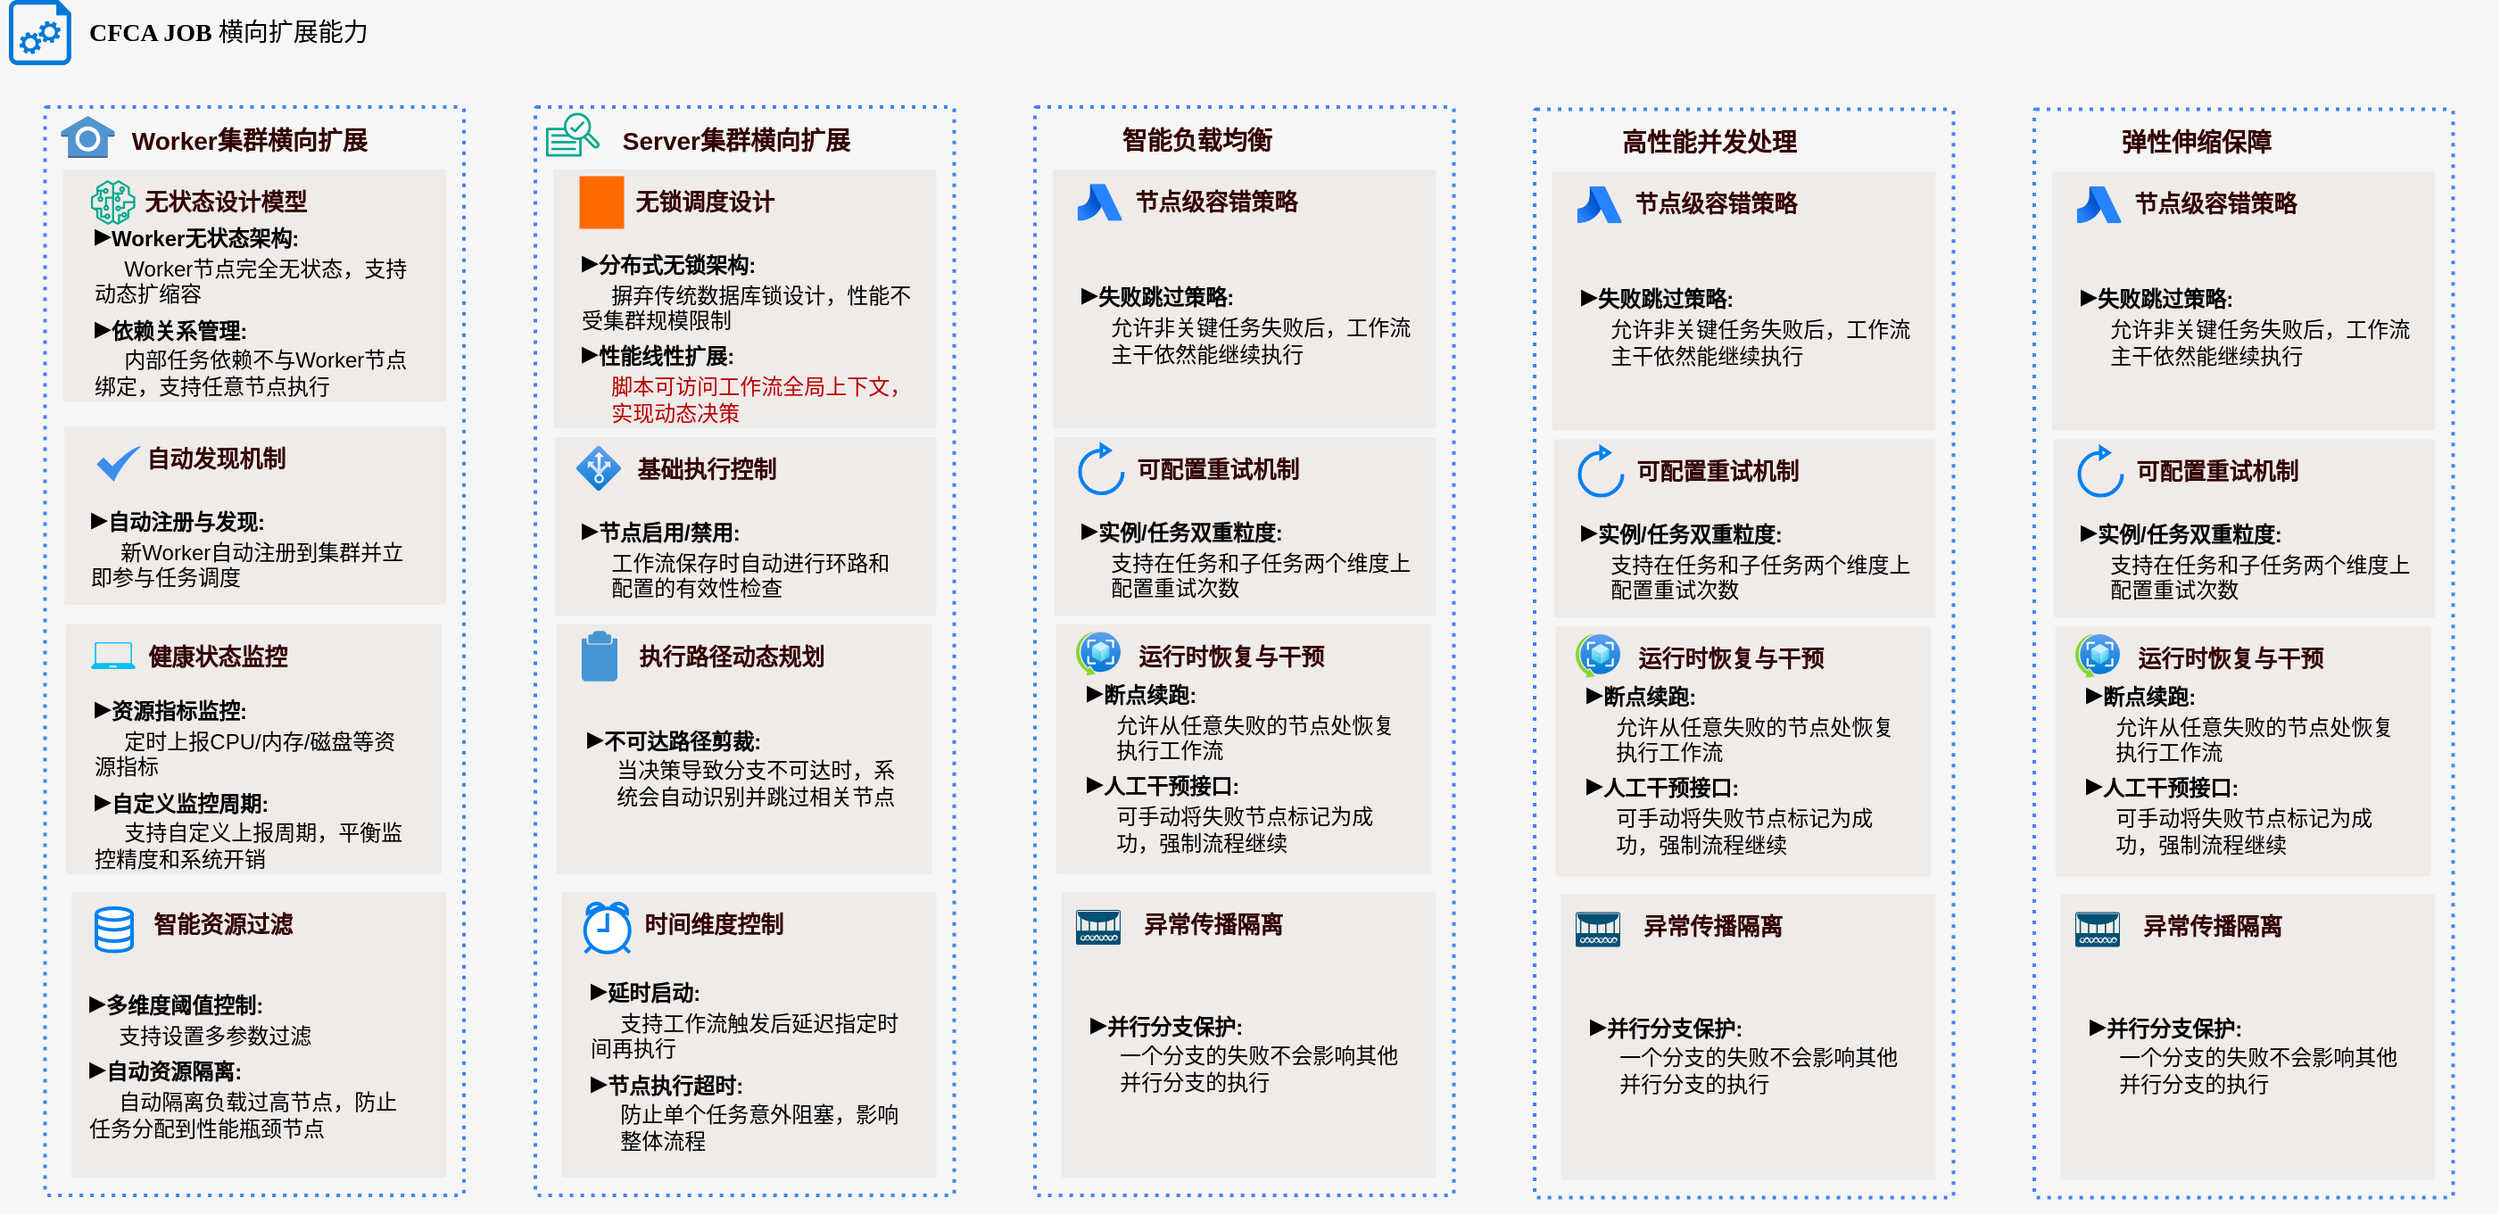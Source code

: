 <mxfile version="27.1.4">
  <diagram id="f106602c-feb2-e66a-4537-3a34d633f6aa" name="Page-1">
    <mxGraphModel dx="1418" dy="756" grid="1" gridSize="10" guides="1" tooltips="1" connect="1" arrows="1" fold="1" page="1" pageScale="1" pageWidth="1169" pageHeight="827" background="none" math="0" shadow="0">
      <root>
        <mxCell id="0" />
        <mxCell id="1" parent="0" />
        <mxCell id="D6UFKBbYX6-Dkn4sudH9-1" value="&lt;font style=&quot;color: rgb(0, 0, 0);&quot;&gt;&lt;b&gt;CFCA JOB&amp;nbsp;&lt;/b&gt;横向扩展能力&lt;/font&gt;" style="fillColor=#F6F6F6;strokeColor=none;shadow=0;gradientColor=none;fontSize=14;align=left;spacing=10;fontColor=#717171;9E9E9E;verticalAlign=top;spacingTop=-4;fontStyle=0;spacingLeft=40;html=1;container=0;fontFamily=微软雅黑;" vertex="1" parent="1">
          <mxGeometry x="120" y="50" width="1400" height="680" as="geometry" />
        </mxCell>
        <mxCell id="D6UFKBbYX6-Dkn4sudH9-2" value="&lt;font style=&quot;color: rgb(51, 0, 0); font-size: 14px;&quot;&gt;&lt;b style=&quot;&quot;&gt;&amp;nbsp; &amp;nbsp; &amp;nbsp; &amp;nbsp; &amp;nbsp; Worker集群横向扩展&lt;/b&gt;&lt;/font&gt;" style="rounded=1;absoluteArcSize=1;arcSize=2;html=1;strokeColor=#4284F3;gradientColor=none;shadow=0;dashed=1;fontSize=12;fontColor=#9E9E9E;align=left;verticalAlign=top;spacing=10;spacingTop=-4;fillColor=none;dashPattern=1 2;strokeWidth=2;" vertex="1" parent="1">
          <mxGeometry x="145.25" y="110" width="234.75" height="610" as="geometry" />
        </mxCell>
        <mxCell id="D6UFKBbYX6-Dkn4sudH9-3" value="" style="outlineConnect=0;dashed=0;verticalLabelPosition=bottom;verticalAlign=top;align=center;html=1;shape=mxgraph.aws3.alexa_smart_home_skill;fillColor=#5294CF;gradientColor=none;aspect=fixed;" vertex="1" parent="1">
          <mxGeometry x="154.25" y="115" width="30" height="23.5" as="geometry" />
        </mxCell>
        <mxCell id="D6UFKBbYX6-Dkn4sudH9-4" value="" style="group" vertex="1" connectable="0" parent="1">
          <mxGeometry x="155.25" y="145" width="217.36" height="140" as="geometry" />
        </mxCell>
        <mxCell id="D6UFKBbYX6-Dkn4sudH9-5" value="&lt;font style=&quot;color: rgb(51, 0, 0); font-size: 13px;&quot;&gt;&lt;b&gt;&amp;nbsp; &amp;nbsp; &amp;nbsp; &amp;nbsp; &amp;nbsp; 无状态设计模型&lt;/b&gt;&lt;/font&gt;" style="rounded=1;absoluteArcSize=1;arcSize=2;html=1;strokeColor=none;gradientColor=none;shadow=0;dashed=0;fontSize=12;fontColor=#9E9E9E;align=left;verticalAlign=top;spacing=10;spacingTop=-4;fillColor=#EFEBE9;" vertex="1" parent="D6UFKBbYX6-Dkn4sudH9-4">
          <mxGeometry width="214.75" height="130" as="geometry" />
        </mxCell>
        <mxCell id="D6UFKBbYX6-Dkn4sudH9-6" value="&lt;div style=&quot;&quot;&gt;&lt;font style=&quot;background-color: transparent; color: light-dark(rgb(0, 0, 0), rgb(255, 255, 255)); font-size: 19px;&quot;&gt;▸&lt;/font&gt;&lt;font style=&quot;background-color: transparent; color: light-dark(rgb(0, 0, 0), rgb(255, 255, 255));&quot;&gt;&lt;b&gt;Worker无状态架构:&lt;/b&gt;&lt;br&gt;&amp;nbsp; &amp;nbsp; &amp;nbsp;Worker节点完全无状态，支持动态扩缩容&lt;br&gt;&lt;font style=&quot;color: light-dark(rgb(0, 0, 0), rgb(255, 255, 255)); background-color: transparent; font-size: 19px;&quot;&gt;▸&lt;/font&gt;&lt;/font&gt;&lt;span style=&quot;background-color: transparent;&quot;&gt;&lt;b&gt;依赖关系管理&lt;/b&gt;&lt;/span&gt;&lt;b style=&quot;background-color: transparent; color: light-dark(rgb(0, 0, 0), rgb(255, 255, 255));&quot;&gt;:&lt;/b&gt;&lt;/div&gt;&lt;div style=&quot;&quot;&gt;&lt;font style=&quot;background-color: transparent; color: light-dark(rgb(0, 0, 0), rgb(255, 255, 255));&quot;&gt;&lt;font style=&quot;color: light-dark(rgb(0, 0, 0), rgb(255, 255, 255)); background-color: transparent;&quot;&gt;&amp;nbsp; &amp;nbsp; &amp;nbsp;内部任务依赖不与Worker节点绑定，支持任意节点执行&lt;/font&gt;&lt;/font&gt;&lt;/div&gt;" style="text;strokeColor=none;align=left;fillColor=none;html=1;verticalAlign=middle;whiteSpace=wrap;rounded=0;" vertex="1" parent="D6UFKBbYX6-Dkn4sudH9-4">
          <mxGeometry x="15.64" y="24" width="184.36" height="105" as="geometry" />
        </mxCell>
        <mxCell id="D6UFKBbYX6-Dkn4sudH9-7" value="" style="sketch=0;outlineConnect=0;fontColor=#232F3E;gradientColor=none;fillColor=#01A88D;strokeColor=none;dashed=0;verticalLabelPosition=bottom;verticalAlign=top;align=center;html=1;fontSize=12;fontStyle=0;aspect=fixed;pointerEvents=1;shape=mxgraph.aws4.sagemaker_model;" vertex="1" parent="D6UFKBbYX6-Dkn4sudH9-4">
          <mxGeometry x="15.642" y="6" width="25" height="25" as="geometry" />
        </mxCell>
        <mxCell id="D6UFKBbYX6-Dkn4sudH9-8" value="" style="group" vertex="1" connectable="0" parent="1">
          <mxGeometry x="156.13" y="289" width="213.87" height="130" as="geometry" />
        </mxCell>
        <mxCell id="D6UFKBbYX6-Dkn4sudH9-9" value="&lt;font style=&quot;color: rgb(51, 0, 0); font-size: 13px;&quot;&gt;&lt;b&gt;&amp;nbsp; &amp;nbsp; &amp;nbsp; &amp;nbsp; &amp;nbsp; 自动发现机制&lt;/b&gt;&lt;/font&gt;" style="rounded=1;absoluteArcSize=1;arcSize=2;html=1;strokeColor=none;gradientColor=none;shadow=0;dashed=0;fontSize=12;fontColor=#9E9E9E;align=left;verticalAlign=top;spacing=10;spacingTop=-4;fillColor=#EFEBE9;" vertex="1" parent="D6UFKBbYX6-Dkn4sudH9-8">
          <mxGeometry width="213.87" height="100" as="geometry" />
        </mxCell>
        <mxCell id="D6UFKBbYX6-Dkn4sudH9-10" value="&lt;div style=&quot;&quot;&gt;&lt;font style=&quot;background-color: transparent; color: light-dark(rgb(0, 0, 0), rgb(255, 255, 255)); font-size: 19px;&quot;&gt;▸&lt;/font&gt;&lt;font style=&quot;background-color: transparent;&quot;&gt;&lt;b style=&quot;color: light-dark(rgb(0, 0, 0), rgb(255, 255, 255));&quot;&gt;自动注册与发现:&lt;/b&gt;&lt;br&gt;&lt;div style=&quot;&quot;&gt;&lt;span style=&quot;color: light-dark(rgb(0, 0, 0), rgb(255, 255, 255)); background-color: transparent;&quot;&gt;&amp;nbsp; &amp;nbsp; &amp;nbsp;&lt;/span&gt;&lt;span style=&quot;background-color: transparent;&quot;&gt;新Worker自动注册到集群并立即参与任务调度&lt;/span&gt;&lt;/div&gt;&lt;/font&gt;&lt;/div&gt;" style="text;strokeColor=none;align=left;fillColor=none;html=1;verticalAlign=middle;whiteSpace=wrap;rounded=0;" vertex="1" parent="D6UFKBbYX6-Dkn4sudH9-8">
          <mxGeometry x="12.98" y="31" width="187.02" height="70" as="geometry" />
        </mxCell>
        <mxCell id="D6UFKBbYX6-Dkn4sudH9-11" value="" style="sketch=0;html=1;aspect=fixed;strokeColor=none;shadow=0;fillColor=#3B8DF1;verticalAlign=top;labelPosition=center;verticalLabelPosition=bottom;shape=mxgraph.gcp2.check" vertex="1" parent="D6UFKBbYX6-Dkn4sudH9-8">
          <mxGeometry x="18.005" y="11" width="25" height="20" as="geometry" />
        </mxCell>
        <mxCell id="D6UFKBbYX6-Dkn4sudH9-12" value="&lt;font style=&quot;color: rgb(51, 0, 0); font-size: 13px;&quot;&gt;&lt;b&gt;&amp;nbsp; &amp;nbsp; &amp;nbsp; &amp;nbsp; &amp;nbsp; &lt;/b&gt;&lt;/font&gt;&lt;font color=&quot;#330000&quot;&gt;&lt;span style=&quot;font-size: 13px;&quot;&gt;&lt;b&gt;智能资源过滤&lt;/b&gt;&lt;/span&gt;&lt;/font&gt;" style="rounded=1;absoluteArcSize=1;arcSize=2;html=1;strokeColor=none;gradientColor=none;shadow=0;dashed=0;fontSize=12;fontColor=#9E9E9E;align=left;verticalAlign=top;spacing=10;spacingTop=-4;fillColor=#EFEBE9;" vertex="1" parent="1">
          <mxGeometry x="160" y="550" width="210" height="160" as="geometry" />
        </mxCell>
        <mxCell id="D6UFKBbYX6-Dkn4sudH9-13" value="&lt;div style=&quot;&quot;&gt;&lt;font style=&quot;background-color: transparent; color: light-dark(rgb(0, 0, 0), rgb(255, 255, 255)); font-size: 19px;&quot;&gt;▸&lt;/font&gt;&lt;span style=&quot;background-color: transparent;&quot;&gt;&lt;b&gt;多维度阈值控制&lt;/b&gt;&lt;/span&gt;&lt;b style=&quot;background-color: transparent; color: light-dark(rgb(0, 0, 0), rgb(255, 255, 255));&quot;&gt;:&lt;/b&gt;&lt;/div&gt;&lt;div style=&quot;&quot;&gt;&lt;font style=&quot;background-color: transparent; color: light-dark(rgb(0, 0, 0), rgb(255, 255, 255));&quot;&gt;&amp;nbsp; &amp;nbsp; &amp;nbsp;支持设置多参数过滤&lt;br&gt;&lt;font style=&quot;color: light-dark(rgb(0, 0, 0), rgb(255, 255, 255)); background-color: transparent; font-size: 19px;&quot;&gt;▸&lt;/font&gt;&lt;/font&gt;&lt;span style=&quot;background-color: transparent;&quot;&gt;&lt;b&gt;自动资源隔离&lt;/b&gt;&lt;/span&gt;&lt;b style=&quot;background-color: transparent; color: light-dark(rgb(0, 0, 0), rgb(255, 255, 255));&quot;&gt;:&lt;/b&gt;&lt;/div&gt;&lt;div style=&quot;&quot;&gt;&lt;font style=&quot;background-color: transparent; color: light-dark(rgb(0, 0, 0), rgb(255, 255, 255));&quot;&gt;&lt;font style=&quot;color: light-dark(rgb(0, 0, 0), rgb(255, 255, 255)); background-color: transparent;&quot;&gt;&amp;nbsp; &amp;nbsp; &amp;nbsp;自动隔离负载过高节点，防止任务分配到性能瓶颈节点&lt;/font&gt;&lt;/font&gt;&lt;/div&gt;" style="text;strokeColor=none;align=left;fillColor=none;html=1;verticalAlign=middle;whiteSpace=wrap;rounded=0;" vertex="1" parent="1">
          <mxGeometry x="168.37" y="590" width="182.93" height="110" as="geometry" />
        </mxCell>
        <mxCell id="D6UFKBbYX6-Dkn4sudH9-14" value="&lt;font style=&quot;color: rgb(51, 0, 0); font-size: 13px;&quot;&gt;&lt;b&gt;&amp;nbsp; &amp;nbsp; &amp;nbsp; &amp;nbsp; &amp;nbsp; 健康状态监控&lt;/b&gt;&lt;/font&gt;" style="rounded=1;absoluteArcSize=1;arcSize=2;html=1;strokeColor=none;gradientColor=none;shadow=0;dashed=0;fontSize=12;fontColor=#9E9E9E;align=left;verticalAlign=top;spacing=10;spacingTop=-4;fillColor=#EFEBE9;" vertex="1" parent="1">
          <mxGeometry x="157" y="400" width="210.45" height="140" as="geometry" />
        </mxCell>
        <mxCell id="D6UFKBbYX6-Dkn4sudH9-15" value="&lt;div style=&quot;&quot;&gt;&lt;font style=&quot;background-color: transparent; color: light-dark(rgb(0, 0, 0), rgb(255, 255, 255)); font-size: 19px;&quot;&gt;▸&lt;/font&gt;&lt;font style=&quot;background-color: transparent; color: light-dark(rgb(0, 0, 0), rgb(255, 255, 255));&quot;&gt;&lt;b&gt;资源指标监控:&lt;/b&gt;&lt;br&gt;&amp;nbsp; &amp;nbsp; &amp;nbsp;定时上报CPU/内存/磁盘等资源指标&lt;br&gt;&lt;font style=&quot;color: light-dark(rgb(0, 0, 0), rgb(255, 255, 255)); background-color: transparent; font-size: 19px;&quot;&gt;▸&lt;/font&gt;&lt;/font&gt;&lt;span style=&quot;background-color: transparent;&quot;&gt;&lt;b&gt;自定义监控周期&lt;/b&gt;&lt;/span&gt;&lt;b style=&quot;background-color: transparent; color: light-dark(rgb(0, 0, 0), rgb(255, 255, 255));&quot;&gt;:&lt;/b&gt;&lt;/div&gt;&lt;div style=&quot;&quot;&gt;&lt;font style=&quot;background-color: transparent; color: light-dark(rgb(0, 0, 0), rgb(255, 255, 255));&quot;&gt;&lt;font style=&quot;color: light-dark(rgb(0, 0, 0), rgb(255, 255, 255)); background-color: transparent;&quot;&gt;&amp;nbsp; &amp;nbsp; &amp;nbsp;支持自定义上报周期，平衡监控精度和系统开销&lt;/font&gt;&lt;/font&gt;&lt;/div&gt;" style="text;strokeColor=none;align=left;fillColor=none;html=1;verticalAlign=middle;whiteSpace=wrap;rounded=0;" vertex="1" parent="1">
          <mxGeometry x="171" y="431.92" width="177.68" height="110" as="geometry" />
        </mxCell>
        <mxCell id="D6UFKBbYX6-Dkn4sudH9-16" value="" style="verticalLabelPosition=bottom;html=1;verticalAlign=top;align=center;strokeColor=none;fillColor=#00BEF2;shape=mxgraph.azure.laptop;pointerEvents=1;aspect=fixed;" vertex="1" parent="1">
          <mxGeometry x="171" y="410" width="25" height="15" as="geometry" />
        </mxCell>
        <mxCell id="D6UFKBbYX6-Dkn4sudH9-17" value="" style="html=1;verticalLabelPosition=bottom;align=center;labelBackgroundColor=#ffffff;verticalAlign=top;strokeWidth=2;strokeColor=#0080F0;shadow=0;dashed=0;shape=mxgraph.ios7.icons.data;aspect=fixed;" vertex="1" parent="1">
          <mxGeometry x="174" y="559" width="20" height="24.25" as="geometry" />
        </mxCell>
        <mxCell id="D6UFKBbYX6-Dkn4sudH9-18" value="&lt;font style=&quot;color: rgb(51, 0, 0); font-size: 14px;&quot;&gt;&lt;b style=&quot;&quot;&gt;&amp;nbsp; &amp;nbsp; &amp;nbsp; &amp;nbsp; &amp;nbsp; Server集群横向扩展&lt;/b&gt;&lt;/font&gt;" style="rounded=1;absoluteArcSize=1;arcSize=2;html=1;strokeColor=#4284F3;gradientColor=none;shadow=0;dashed=1;fontSize=12;fontColor=#9E9E9E;align=left;verticalAlign=top;spacing=10;spacingTop=-4;fillColor=none;dashPattern=1 2;strokeWidth=2;" vertex="1" parent="1">
          <mxGeometry x="420" y="110" width="234.75" height="610" as="geometry" />
        </mxCell>
        <mxCell id="D6UFKBbYX6-Dkn4sudH9-19" value="&lt;font style=&quot;color: rgb(51, 0, 0); font-size: 13px;&quot;&gt;&lt;b&gt;&amp;nbsp; &amp;nbsp; &amp;nbsp; &amp;nbsp; &amp;nbsp;&amp;nbsp;&lt;/b&gt;&lt;/font&gt;&lt;font color=&quot;#330000&quot;&gt;&lt;span style=&quot;font-size: 13px;&quot;&gt;&lt;b&gt;时间维度控制&lt;/b&gt;&lt;/span&gt;&lt;/font&gt;" style="rounded=1;absoluteArcSize=1;arcSize=2;html=1;strokeColor=none;gradientColor=none;shadow=0;dashed=0;fontSize=12;fontColor=#9E9E9E;align=left;verticalAlign=top;spacing=10;spacingTop=-4;fillColor=#EFEBE9;" vertex="1" parent="1">
          <mxGeometry x="434.75" y="550" width="210" height="160" as="geometry" />
        </mxCell>
        <mxCell id="D6UFKBbYX6-Dkn4sudH9-20" value="&lt;div style=&quot;&quot;&gt;&lt;font style=&quot;background-color: transparent; color: light-dark(rgb(0, 0, 0), rgb(255, 255, 255)); font-size: 19px;&quot;&gt;▸&lt;/font&gt;&lt;span style=&quot;background-color: transparent;&quot;&gt;&lt;b&gt;延时启动&lt;/b&gt;&lt;/span&gt;&lt;b style=&quot;background-color: transparent; color: light-dark(rgb(0, 0, 0), rgb(255, 255, 255));&quot;&gt;:&lt;/b&gt;&lt;/div&gt;&lt;div style=&quot;&quot;&gt;&lt;font style=&quot;background-color: transparent; color: light-dark(rgb(0, 0, 0), rgb(255, 255, 255));&quot;&gt;&amp;nbsp; &amp;nbsp; &amp;nbsp;支持工作流触发后延迟指定时间再执行&lt;br&gt;&lt;font style=&quot;color: light-dark(rgb(0, 0, 0), rgb(255, 255, 255)); background-color: transparent; font-size: 19px;&quot;&gt;▸&lt;/font&gt;&lt;/font&gt;&lt;span style=&quot;background-color: transparent;&quot;&gt;&lt;b&gt;节点执行超时&lt;/b&gt;&lt;/span&gt;&lt;b style=&quot;background-color: transparent; color: light-dark(rgb(0, 0, 0), rgb(255, 255, 255));&quot;&gt;:&lt;/b&gt;&lt;/div&gt;&lt;div style=&quot;&quot;&gt;&lt;font style=&quot;background-color: transparent; color: light-dark(rgb(0, 0, 0), rgb(255, 255, 255));&quot;&gt;&lt;font style=&quot;color: light-dark(rgb(0, 0, 0), rgb(255, 255, 255)); background-color: transparent;&quot;&gt;&amp;nbsp; &amp;nbsp; &amp;nbsp;防止单个任务意外阻塞，影响&amp;nbsp; &amp;nbsp; &amp;nbsp; &amp;nbsp;整体流程&lt;/font&gt;&lt;/font&gt;&lt;/div&gt;" style="text;strokeColor=none;align=left;fillColor=none;html=1;verticalAlign=middle;whiteSpace=wrap;rounded=0;" vertex="1" parent="1">
          <mxGeometry x="448.93" y="590" width="182.93" height="110" as="geometry" />
        </mxCell>
        <mxCell id="D6UFKBbYX6-Dkn4sudH9-21" value="&lt;font style=&quot;color: rgb(51, 0, 0); font-size: 13px;&quot;&gt;&lt;b&gt;&amp;nbsp; &amp;nbsp; &amp;nbsp; &amp;nbsp; &amp;nbsp; &lt;/b&gt;&lt;/font&gt;&lt;font color=&quot;#330000&quot;&gt;&lt;span style=&quot;font-size: 13px;&quot;&gt;&lt;b&gt;执行路径动态规划&lt;/b&gt;&lt;/span&gt;&lt;/font&gt;" style="rounded=1;absoluteArcSize=1;arcSize=2;html=1;strokeColor=none;gradientColor=none;shadow=0;dashed=0;fontSize=12;fontColor=#9E9E9E;align=left;verticalAlign=top;spacing=10;spacingTop=-4;fillColor=#EFEBE9;" vertex="1" parent="1">
          <mxGeometry x="431.75" y="400" width="210.45" height="140" as="geometry" />
        </mxCell>
        <mxCell id="D6UFKBbYX6-Dkn4sudH9-22" value="&lt;div style=&quot;&quot;&gt;&lt;font style=&quot;background-color: transparent; color: light-dark(rgb(0, 0, 0), rgb(255, 255, 255)); font-size: 19px;&quot;&gt;▸&lt;/font&gt;&lt;span style=&quot;background-color: transparent;&quot;&gt;&lt;b&gt;不可达路径剪裁&lt;/b&gt;&lt;/span&gt;&lt;b style=&quot;background-color: transparent; color: light-dark(rgb(0, 0, 0), rgb(255, 255, 255));&quot;&gt;:&lt;/b&gt;&lt;/div&gt;&lt;div style=&quot;&quot;&gt;&lt;font style=&quot;background-color: transparent; color: light-dark(rgb(0, 0, 0), rgb(255, 255, 255));&quot;&gt;&amp;nbsp; &amp;nbsp; &amp;nbsp;当决策导致分支不可达时，系&amp;nbsp; &amp;nbsp; &amp;nbsp; &amp;nbsp;统会自动识别并跳过相关节点&lt;br&gt;&lt;br&gt;&lt;/font&gt;&lt;/div&gt;" style="text;strokeColor=none;align=left;fillColor=none;html=1;verticalAlign=middle;whiteSpace=wrap;rounded=0;" vertex="1" parent="1">
          <mxGeometry x="447.07" y="440" width="177.68" height="90" as="geometry" />
        </mxCell>
        <mxCell id="D6UFKBbYX6-Dkn4sudH9-23" value="&lt;font style=&quot;color: rgb(51, 0, 0); font-size: 13px;&quot;&gt;&lt;b&gt;&amp;nbsp; &amp;nbsp; &amp;nbsp; &amp;nbsp; &amp;nbsp; &lt;/b&gt;&lt;/font&gt;&lt;font color=&quot;#330000&quot;&gt;&lt;span style=&quot;font-size: 13px;&quot;&gt;&lt;b&gt;无锁调度设计&lt;/b&gt;&lt;/span&gt;&lt;/font&gt;" style="rounded=1;absoluteArcSize=1;arcSize=2;html=1;strokeColor=none;gradientColor=none;shadow=0;dashed=0;fontSize=12;fontColor=#9E9E9E;align=left;verticalAlign=top;spacing=10;spacingTop=-4;fillColor=#EFEBE9;" vertex="1" parent="1">
          <mxGeometry x="430" y="145" width="214.75" height="145" as="geometry" />
        </mxCell>
        <mxCell id="D6UFKBbYX6-Dkn4sudH9-24" value="&lt;div style=&quot;&quot;&gt;&lt;font style=&quot;background-color: transparent; color: light-dark(rgb(0, 0, 0), rgb(255, 255, 255)); font-size: 19px;&quot;&gt;▸&lt;/font&gt;&lt;font style=&quot;background-color: transparent;&quot;&gt;&lt;b&gt;分布式无锁架构&lt;/b&gt;&lt;b style=&quot;color: light-dark(rgb(0, 0, 0), rgb(255, 255, 255));&quot;&gt;:&lt;/b&gt;&lt;br&gt;&lt;font style=&quot;color: rgb(0, 0, 0);&quot;&gt;&amp;nbsp; &amp;nbsp; &amp;nbsp;&lt;/font&gt;&lt;/font&gt;&lt;span style=&quot;background-color: transparent;&quot;&gt;&lt;font style=&quot;color: rgb(0, 0, 0);&quot;&gt;摒弃传统数据库锁设计，性能不受集群规模限制&lt;/font&gt;&lt;/span&gt;&lt;/div&gt;&lt;div style=&quot;&quot;&gt;&lt;font style=&quot;background-color: transparent;&quot;&gt;&lt;font style=&quot;color: light-dark(rgb(0, 0, 0), rgb(255, 255, 255)); background-color: transparent; font-size: 19px;&quot;&gt;▸&lt;/font&gt;&lt;font style=&quot;background-color: transparent;&quot;&gt;&lt;b&gt;性能线性扩展&lt;/b&gt;&lt;b style=&quot;color: light-dark(rgb(0, 0, 0), rgb(255, 255, 255));&quot;&gt;:&lt;/b&gt;&lt;br&gt;&lt;font color=&quot;rgba(0, 0, 0, 0)&quot;&gt;&amp;nbsp; &amp;nbsp; &amp;nbsp;脚本可访问工作流全局上下文，&amp;nbsp; &amp;nbsp; &amp;nbsp; &amp;nbsp;实现动态决策&lt;/font&gt;&lt;/font&gt;&lt;br&gt;&lt;br&gt;&lt;/font&gt;&lt;/div&gt;" style="text;strokeColor=none;align=left;fillColor=none;html=1;verticalAlign=middle;whiteSpace=wrap;rounded=0;" vertex="1" parent="1">
          <mxGeometry x="443.86" y="189" width="194.36" height="109" as="geometry" />
        </mxCell>
        <mxCell id="D6UFKBbYX6-Dkn4sudH9-25" value="&lt;font style=&quot;color: rgb(51, 0, 0); font-size: 13px;&quot;&gt;&lt;b&gt;&amp;nbsp; &amp;nbsp; &amp;nbsp; &amp;nbsp; &amp;nbsp; 基础执行控制&lt;/b&gt;&lt;/font&gt;" style="rounded=1;absoluteArcSize=1;arcSize=2;html=1;strokeColor=none;gradientColor=none;shadow=0;dashed=0;fontSize=12;fontColor=#9E9E9E;align=left;verticalAlign=top;spacing=10;spacingTop=-4;fillColor=#EFEBE9;" vertex="1" parent="1">
          <mxGeometry x="430.88" y="295" width="213.87" height="100" as="geometry" />
        </mxCell>
        <mxCell id="D6UFKBbYX6-Dkn4sudH9-26" value="&lt;div style=&quot;&quot;&gt;&lt;font style=&quot;background-color: transparent; color: light-dark(rgb(0, 0, 0), rgb(255, 255, 255)); font-size: 19px;&quot;&gt;▸&lt;/font&gt;&lt;font style=&quot;background-color: transparent; color: light-dark(rgb(0, 0, 0), rgb(255, 255, 255));&quot;&gt;&lt;b&gt;节点启用/禁用:&lt;/b&gt;&lt;br&gt;&lt;div style=&quot;&quot;&gt;&lt;span style=&quot;background-color: transparent; color: light-dark(rgb(0, 0, 0), rgb(255, 255, 255));&quot;&gt;&amp;nbsp; &amp;nbsp; &amp;nbsp;工作流保存时自动进行环路和&amp;nbsp; &amp;nbsp; &amp;nbsp; &amp;nbsp; &amp;nbsp; &amp;nbsp; &amp;nbsp;配置的有效性检查&lt;/span&gt;&lt;/div&gt;&lt;/font&gt;&lt;/div&gt;" style="text;strokeColor=none;align=left;fillColor=none;html=1;verticalAlign=middle;whiteSpace=wrap;rounded=0;" vertex="1" parent="1">
          <mxGeometry x="443.861" y="326" width="200.889" height="70" as="geometry" />
        </mxCell>
        <mxCell id="D6UFKBbYX6-Dkn4sudH9-27" value="&lt;font style=&quot;color: rgb(51, 0, 0); font-size: 14px;&quot;&gt;&lt;b style=&quot;&quot;&gt;&amp;nbsp; &amp;nbsp; &amp;nbsp; &amp;nbsp; &amp;nbsp; 智能负载均衡&lt;/b&gt;&lt;/font&gt;" style="rounded=1;absoluteArcSize=1;arcSize=2;html=1;strokeColor=#4284F3;gradientColor=none;shadow=0;dashed=1;fontSize=12;fontColor=#9E9E9E;align=left;verticalAlign=top;spacing=10;spacingTop=-4;fillColor=none;dashPattern=1 2;strokeWidth=2;" vertex="1" parent="1">
          <mxGeometry x="700" y="110" width="234.75" height="610" as="geometry" />
        </mxCell>
        <mxCell id="D6UFKBbYX6-Dkn4sudH9-28" value="&lt;font style=&quot;color: rgb(51, 0, 0); font-size: 13px;&quot;&gt;&lt;b&gt;&amp;nbsp; &amp;nbsp; &amp;nbsp; &amp;nbsp; &amp;nbsp;&amp;nbsp;&lt;/b&gt;&lt;/font&gt;&lt;font color=&quot;#330000&quot;&gt;&lt;span style=&quot;font-size: 13px;&quot;&gt;&lt;b&gt;异常传播隔离&lt;/b&gt;&lt;/span&gt;&lt;/font&gt;" style="rounded=1;absoluteArcSize=1;arcSize=2;html=1;strokeColor=none;gradientColor=none;shadow=0;dashed=0;fontSize=12;fontColor=#9E9E9E;align=left;verticalAlign=top;spacing=10;spacingTop=-4;fillColor=#EFEBE9;" vertex="1" parent="1">
          <mxGeometry x="714.75" y="550" width="210" height="160" as="geometry" />
        </mxCell>
        <mxCell id="D6UFKBbYX6-Dkn4sudH9-29" value="&lt;div style=&quot;&quot;&gt;&lt;font style=&quot;background-color: transparent; color: light-dark(rgb(0, 0, 0), rgb(255, 255, 255)); font-size: 19px;&quot;&gt;▸&lt;/font&gt;&lt;span style=&quot;background-color: transparent;&quot;&gt;&lt;b&gt;并行分支保护&lt;/b&gt;&lt;b style=&quot;color: light-dark(rgb(0, 0, 0), rgb(255, 255, 255));&quot;&gt;:&lt;/b&gt;&lt;/span&gt;&lt;/div&gt;&lt;div style=&quot;&quot;&gt;&lt;font style=&quot;background-color: transparent; color: light-dark(rgb(0, 0, 0), rgb(255, 255, 255));&quot;&gt;&amp;nbsp; &amp;nbsp; &amp;nbsp;一个分支的失败不会影响其他&amp;nbsp; &amp;nbsp; &amp;nbsp; &amp;nbsp;并行分支的执行&lt;br&gt;&lt;br&gt;&lt;/font&gt;&lt;/div&gt;" style="text;strokeColor=none;align=left;fillColor=none;html=1;verticalAlign=middle;whiteSpace=wrap;rounded=0;" vertex="1" parent="1">
          <mxGeometry x="728.93" y="590" width="182.93" height="110" as="geometry" />
        </mxCell>
        <mxCell id="D6UFKBbYX6-Dkn4sudH9-30" value="&lt;font style=&quot;color: rgb(51, 0, 0); font-size: 13px;&quot;&gt;&lt;b&gt;&amp;nbsp; &amp;nbsp; &amp;nbsp; &amp;nbsp; &amp;nbsp;&amp;nbsp;&lt;/b&gt;&lt;/font&gt;&lt;font color=&quot;#330000&quot;&gt;&lt;span style=&quot;font-size: 13px;&quot;&gt;&lt;b&gt;运行时恢复与干预&lt;/b&gt;&lt;/span&gt;&lt;/font&gt;" style="rounded=1;absoluteArcSize=1;arcSize=2;html=1;strokeColor=none;gradientColor=none;shadow=0;dashed=0;fontSize=12;fontColor=#9E9E9E;align=left;verticalAlign=top;spacing=10;spacingTop=-4;fillColor=#EFEBE9;" vertex="1" parent="1">
          <mxGeometry x="711.75" y="400" width="210.45" height="140" as="geometry" />
        </mxCell>
        <mxCell id="D6UFKBbYX6-Dkn4sudH9-31" value="&lt;div style=&quot;&quot;&gt;&lt;font style=&quot;background-color: transparent; color: light-dark(rgb(0, 0, 0), rgb(255, 255, 255)); font-size: 19px;&quot;&gt;▸&lt;/font&gt;&lt;span style=&quot;background-color: transparent;&quot;&gt;&lt;b&gt;断点续跑&lt;/b&gt;&lt;/span&gt;&lt;b style=&quot;background-color: transparent; color: light-dark(rgb(0, 0, 0), rgb(255, 255, 255));&quot;&gt;:&lt;/b&gt;&lt;/div&gt;&lt;div style=&quot;&quot;&gt;&lt;font style=&quot;background-color: transparent; color: light-dark(rgb(0, 0, 0), rgb(255, 255, 255));&quot;&gt;&amp;nbsp; &amp;nbsp; &amp;nbsp;允许从任意失败的节点处恢复&amp;nbsp; &amp;nbsp; &amp;nbsp; &amp;nbsp;执行工作流&lt;/font&gt;&lt;/div&gt;&lt;div style=&quot;&quot;&gt;&lt;font style=&quot;background-color: transparent;&quot;&gt;&lt;div style=&quot;&quot;&gt;&lt;font style=&quot;color: light-dark(rgb(0, 0, 0), rgb(255, 255, 255)); background-color: transparent; font-size: 19px;&quot;&gt;▸&lt;/font&gt;&lt;span style=&quot;background-color: transparent;&quot;&gt;&lt;b&gt;人工干预接口&lt;/b&gt;&lt;b style=&quot;color: light-dark(rgb(0, 0, 0), rgb(255, 255, 255));&quot;&gt;:&lt;/b&gt;&lt;/span&gt;&lt;/div&gt;&lt;div style=&quot;color: light-dark(rgb(0, 0, 0), rgb(255, 255, 255));&quot;&gt;&lt;font style=&quot;background-color: transparent; color: light-dark(rgb(0, 0, 0), rgb(255, 255, 255));&quot;&gt;&amp;nbsp; &amp;nbsp; &amp;nbsp;可手动将失败节点标记为成&amp;nbsp; &amp;nbsp; &amp;nbsp; &amp;nbsp; &amp;nbsp;功，强制流程继续&lt;span style=&quot;white-space: pre;&quot;&gt;&#x9;&lt;/span&gt;&lt;/font&gt;&lt;/div&gt;&lt;br&gt;&lt;/font&gt;&lt;/div&gt;" style="text;strokeColor=none;align=left;fillColor=none;html=1;verticalAlign=middle;whiteSpace=wrap;rounded=0;" vertex="1" parent="1">
          <mxGeometry x="727.07" y="440" width="177.68" height="90" as="geometry" />
        </mxCell>
        <mxCell id="D6UFKBbYX6-Dkn4sudH9-32" value="&lt;font style=&quot;color: rgb(51, 0, 0); font-size: 13px;&quot;&gt;&lt;b&gt;&amp;nbsp; &amp;nbsp; &amp;nbsp; &amp;nbsp; &amp;nbsp;&amp;nbsp;&lt;/b&gt;&lt;/font&gt;&lt;font color=&quot;#330000&quot;&gt;&lt;span style=&quot;font-size: 13px;&quot;&gt;&lt;b&gt;节点级容错策略&lt;/b&gt;&lt;/span&gt;&lt;/font&gt;" style="rounded=1;absoluteArcSize=1;arcSize=2;html=1;strokeColor=none;gradientColor=none;shadow=0;dashed=0;fontSize=12;fontColor=#9E9E9E;align=left;verticalAlign=top;spacing=10;spacingTop=-4;fillColor=#EFEBE9;" vertex="1" parent="1">
          <mxGeometry x="710" y="145" width="214.75" height="145" as="geometry" />
        </mxCell>
        <mxCell id="D6UFKBbYX6-Dkn4sudH9-33" value="&lt;div style=&quot;&quot;&gt;&lt;font style=&quot;background-color: transparent; color: light-dark(rgb(0, 0, 0), rgb(255, 255, 255)); font-size: 19px;&quot;&gt;▸&lt;/font&gt;&lt;span style=&quot;background-color: transparent;&quot;&gt;&lt;b&gt;失败跳过策略&lt;/b&gt;&lt;/span&gt;&lt;b style=&quot;background-color: transparent; color: light-dark(rgb(0, 0, 0), rgb(255, 255, 255));&quot;&gt;:&lt;/b&gt;&lt;/div&gt;&lt;div style=&quot;&quot;&gt;&lt;font style=&quot;background-color: transparent; color: light-dark(rgb(0, 0, 0), rgb(255, 255, 255));&quot;&gt;&amp;nbsp; &amp;nbsp; &amp;nbsp;允许非关键任务失败后，工作流&amp;nbsp; &amp;nbsp; &amp;nbsp; &amp;nbsp;主干依然能继续执行&lt;/font&gt;&lt;/div&gt;&lt;div style=&quot;&quot;&gt;&lt;font style=&quot;background-color: transparent; color: light-dark(rgb(0, 0, 0), rgb(255, 255, 255));&quot;&gt;&lt;br&gt;&lt;br&gt;&lt;/font&gt;&lt;/div&gt;" style="text;strokeColor=none;align=left;fillColor=none;html=1;verticalAlign=middle;whiteSpace=wrap;rounded=0;" vertex="1" parent="1">
          <mxGeometry x="723.86" y="189" width="194.36" height="109" as="geometry" />
        </mxCell>
        <mxCell id="D6UFKBbYX6-Dkn4sudH9-34" value="&lt;font style=&quot;color: rgb(51, 0, 0); font-size: 13px;&quot;&gt;&lt;b&gt;&amp;nbsp; &amp;nbsp; &amp;nbsp; &amp;nbsp; &amp;nbsp;&amp;nbsp;&lt;/b&gt;&lt;/font&gt;&lt;font color=&quot;#330000&quot;&gt;&lt;span style=&quot;font-size: 13px;&quot;&gt;&lt;b&gt;可配置重试机制&lt;/b&gt;&lt;/span&gt;&lt;/font&gt;" style="rounded=1;absoluteArcSize=1;arcSize=2;html=1;strokeColor=none;gradientColor=none;shadow=0;dashed=0;fontSize=12;fontColor=#9E9E9E;align=left;verticalAlign=top;spacing=10;spacingTop=-4;fillColor=#EFEBE9;" vertex="1" parent="1">
          <mxGeometry x="710.88" y="295" width="213.87" height="100" as="geometry" />
        </mxCell>
        <mxCell id="D6UFKBbYX6-Dkn4sudH9-35" value="&lt;div style=&quot;&quot;&gt;&lt;font style=&quot;background-color: transparent; color: light-dark(rgb(0, 0, 0), rgb(255, 255, 255)); font-size: 19px;&quot;&gt;▸&lt;/font&gt;&lt;span style=&quot;background-color: transparent;&quot;&gt;&lt;b&gt;实例/任务双重粒度&lt;/b&gt;&lt;/span&gt;&lt;b style=&quot;background-color: transparent; color: light-dark(rgb(0, 0, 0), rgb(255, 255, 255));&quot;&gt;:&lt;/b&gt;&lt;/div&gt;&lt;div style=&quot;&quot;&gt;&lt;font style=&quot;background-color: transparent;&quot;&gt;&lt;div style=&quot;&quot;&gt;&lt;span style=&quot;color: light-dark(rgb(0, 0, 0), rgb(255, 255, 255)); background-color: transparent;&quot;&gt;&amp;nbsp; &amp;nbsp; &amp;nbsp;&lt;/span&gt;&lt;span style=&quot;background-color: transparent;&quot;&gt;支持在任务和子任务两个&lt;/span&gt;&lt;span style=&quot;background-color: transparent;&quot;&gt;维度上&amp;nbsp; &amp;nbsp; &amp;nbsp; &amp;nbsp;配置重试次数&lt;/span&gt;&lt;/div&gt;&lt;/font&gt;&lt;/div&gt;" style="text;strokeColor=none;align=left;fillColor=none;html=1;verticalAlign=middle;whiteSpace=wrap;rounded=0;" vertex="1" parent="1">
          <mxGeometry x="723.86" y="326" width="196.14" height="70" as="geometry" />
        </mxCell>
        <mxCell id="D6UFKBbYX6-Dkn4sudH9-36" value="" style="sketch=0;outlineConnect=0;fontColor=#232F3E;gradientColor=none;fillColor=#01A88D;strokeColor=none;dashed=0;verticalLabelPosition=bottom;verticalAlign=top;align=center;html=1;fontSize=12;fontStyle=0;aspect=fixed;pointerEvents=1;shape=mxgraph.aws4.sagemaker_train;" vertex="1" parent="1">
          <mxGeometry x="426" y="113" width="30" height="25" as="geometry" />
        </mxCell>
        <mxCell id="D6UFKBbYX6-Dkn4sudH9-37" value="" style="points=[];aspect=fixed;html=1;align=center;shadow=0;dashed=0;fillColor=#FF6A00;strokeColor=none;shape=mxgraph.alibaba_cloud.dcdn_dynamic_route_for_cdn;" vertex="1" parent="1">
          <mxGeometry x="444.75" y="148.74" width="25" height="29.52" as="geometry" />
        </mxCell>
        <mxCell id="D6UFKBbYX6-Dkn4sudH9-38" value="" style="image;aspect=fixed;html=1;points=[];align=center;fontSize=12;image=img/lib/azure2/other/Defender_Distributer_Control_System.svg;" vertex="1" parent="1">
          <mxGeometry x="443" y="300" width="25" height="25" as="geometry" />
        </mxCell>
        <mxCell id="D6UFKBbYX6-Dkn4sudH9-39" value="" style="html=1;verticalLabelPosition=bottom;align=center;labelBackgroundColor=#ffffff;verticalAlign=top;strokeWidth=2;strokeColor=#0080F0;shadow=0;dashed=0;shape=mxgraph.ios7.icons.alarm_clock;aspect=fixed;" vertex="1" parent="1">
          <mxGeometry x="447.86" y="556.13" width="25" height="27.78" as="geometry" />
        </mxCell>
        <mxCell id="D6UFKBbYX6-Dkn4sudH9-40" value="" style="shadow=0;dashed=0;html=1;strokeColor=none;fillColor=#4495D1;labelPosition=center;verticalLabelPosition=bottom;verticalAlign=top;align=center;outlineConnect=0;shape=mxgraph.veeam.failover_plan;aspect=fixed;" vertex="1" parent="1">
          <mxGeometry x="446" y="403.58" width="20" height="28.34" as="geometry" />
        </mxCell>
        <mxCell id="D6UFKBbYX6-Dkn4sudH9-41" value="" style="shape=image;html=1;verticalAlign=top;verticalLabelPosition=bottom;labelBackgroundColor=#ffffff;imageAspect=0;aspect=fixed;image=https://cdn1.iconfinder.com/data/icons/unicons-line-vol-2/24/cloud-exclamation-128.png" vertex="1" parent="1">
          <mxGeometry x="712.75" y="114" width="30" height="30" as="geometry" />
        </mxCell>
        <mxCell id="D6UFKBbYX6-Dkn4sudH9-42" value="" style="image;html=1;image=img/lib/atlassian/Stride_Logo.svg;aspect=fixed;" vertex="1" parent="1">
          <mxGeometry x="723.86" y="153.17" width="25" height="20.65" as="geometry" />
        </mxCell>
        <mxCell id="D6UFKBbYX6-Dkn4sudH9-43" value="" style="html=1;verticalLabelPosition=bottom;align=center;labelBackgroundColor=#ffffff;verticalAlign=top;strokeWidth=2;strokeColor=#0080F0;shadow=0;dashed=0;shape=mxgraph.ios7.icons.reload;" vertex="1" parent="1">
          <mxGeometry x="725.25" y="299.5" width="24" height="27" as="geometry" />
        </mxCell>
        <mxCell id="D6UFKBbYX6-Dkn4sudH9-44" value="" style="image;aspect=fixed;html=1;points=[];align=center;fontSize=12;image=img/lib/azure2/compute/Restore_Points.svg;" vertex="1" parent="1">
          <mxGeometry x="723" y="404" width="25" height="24.56" as="geometry" />
        </mxCell>
        <mxCell id="D6UFKBbYX6-Dkn4sudH9-45" value="" style="sketch=0;points=[[0.015,0.015,0],[0.985,0.015,0],[0.985,0.985,0],[0.015,0.985,0],[0.25,0,0],[0.5,0,0],[0.75,0,0],[1,0.25,0],[1,0.5,0],[1,0.75,0],[0.75,1,0],[0.5,1,0],[0.25,1,0],[0,0.75,0],[0,0.5,0],[0,0.25,0]];verticalLabelPosition=bottom;html=1;verticalAlign=top;aspect=fixed;align=center;pointerEvents=1;shape=mxgraph.cisco19.wireless_bridge;fillColor=#005073;strokeColor=none;" vertex="1" parent="1">
          <mxGeometry x="723" y="560" width="25" height="19.53" as="geometry" />
        </mxCell>
        <mxCell id="D6UFKBbYX6-Dkn4sudH9-46" value="" style="sketch=0;aspect=fixed;pointerEvents=1;shadow=0;dashed=0;html=1;strokeColor=none;labelPosition=center;verticalLabelPosition=bottom;verticalAlign=top;align=center;shape=mxgraph.azure.startup_task;fillColor=#0078D7;" vertex="1" parent="1">
          <mxGeometry x="125" y="50" width="35" height="36.46" as="geometry" />
        </mxCell>
        <mxCell id="D6UFKBbYX6-Dkn4sudH9-49" value="&lt;font style=&quot;color: rgb(51, 0, 0); font-size: 14px;&quot;&gt;&lt;b style=&quot;&quot;&gt;&amp;nbsp; &amp;nbsp; &amp;nbsp; &amp;nbsp; &amp;nbsp; 高性能并发处理&lt;/b&gt;&lt;/font&gt;" style="rounded=1;absoluteArcSize=1;arcSize=2;html=1;strokeColor=#4284F3;gradientColor=none;shadow=0;dashed=1;fontSize=12;fontColor=#9E9E9E;align=left;verticalAlign=top;spacing=10;spacingTop=-4;fillColor=none;dashPattern=1 2;strokeWidth=2;" vertex="1" parent="1">
          <mxGeometry x="980" y="111.28" width="234.75" height="610" as="geometry" />
        </mxCell>
        <mxCell id="D6UFKBbYX6-Dkn4sudH9-50" value="&lt;font style=&quot;color: rgb(51, 0, 0); font-size: 13px;&quot;&gt;&lt;b&gt;&amp;nbsp; &amp;nbsp; &amp;nbsp; &amp;nbsp; &amp;nbsp;&amp;nbsp;&lt;/b&gt;&lt;/font&gt;&lt;font color=&quot;#330000&quot;&gt;&lt;span style=&quot;font-size: 13px;&quot;&gt;&lt;b&gt;异常传播隔离&lt;/b&gt;&lt;/span&gt;&lt;/font&gt;" style="rounded=1;absoluteArcSize=1;arcSize=2;html=1;strokeColor=none;gradientColor=none;shadow=0;dashed=0;fontSize=12;fontColor=#9E9E9E;align=left;verticalAlign=top;spacing=10;spacingTop=-4;fillColor=#EFEBE9;" vertex="1" parent="1">
          <mxGeometry x="994.75" y="551.28" width="210" height="160" as="geometry" />
        </mxCell>
        <mxCell id="D6UFKBbYX6-Dkn4sudH9-51" value="&lt;div style=&quot;&quot;&gt;&lt;font style=&quot;background-color: transparent; color: light-dark(rgb(0, 0, 0), rgb(255, 255, 255)); font-size: 19px;&quot;&gt;▸&lt;/font&gt;&lt;span style=&quot;background-color: transparent;&quot;&gt;&lt;b&gt;并行分支保护&lt;/b&gt;&lt;b style=&quot;color: light-dark(rgb(0, 0, 0), rgb(255, 255, 255));&quot;&gt;:&lt;/b&gt;&lt;/span&gt;&lt;/div&gt;&lt;div style=&quot;&quot;&gt;&lt;font style=&quot;background-color: transparent; color: light-dark(rgb(0, 0, 0), rgb(255, 255, 255));&quot;&gt;&amp;nbsp; &amp;nbsp; &amp;nbsp;一个分支的失败不会影响其他&amp;nbsp; &amp;nbsp; &amp;nbsp; &amp;nbsp;并行分支的执行&lt;br&gt;&lt;br&gt;&lt;/font&gt;&lt;/div&gt;" style="text;strokeColor=none;align=left;fillColor=none;html=1;verticalAlign=middle;whiteSpace=wrap;rounded=0;" vertex="1" parent="1">
          <mxGeometry x="1008.93" y="591.28" width="182.93" height="110" as="geometry" />
        </mxCell>
        <mxCell id="D6UFKBbYX6-Dkn4sudH9-52" value="&lt;font style=&quot;color: rgb(51, 0, 0); font-size: 13px;&quot;&gt;&lt;b&gt;&amp;nbsp; &amp;nbsp; &amp;nbsp; &amp;nbsp; &amp;nbsp;&amp;nbsp;&lt;/b&gt;&lt;/font&gt;&lt;font color=&quot;#330000&quot;&gt;&lt;span style=&quot;font-size: 13px;&quot;&gt;&lt;b&gt;运行时恢复与干预&lt;/b&gt;&lt;/span&gt;&lt;/font&gt;" style="rounded=1;absoluteArcSize=1;arcSize=2;html=1;strokeColor=none;gradientColor=none;shadow=0;dashed=0;fontSize=12;fontColor=#9E9E9E;align=left;verticalAlign=top;spacing=10;spacingTop=-4;fillColor=#EFEBE9;" vertex="1" parent="1">
          <mxGeometry x="991.75" y="401.28" width="210.45" height="140" as="geometry" />
        </mxCell>
        <mxCell id="D6UFKBbYX6-Dkn4sudH9-53" value="&lt;div style=&quot;&quot;&gt;&lt;font style=&quot;background-color: transparent; color: light-dark(rgb(0, 0, 0), rgb(255, 255, 255)); font-size: 19px;&quot;&gt;▸&lt;/font&gt;&lt;span style=&quot;background-color: transparent;&quot;&gt;&lt;b&gt;断点续跑&lt;/b&gt;&lt;/span&gt;&lt;b style=&quot;background-color: transparent; color: light-dark(rgb(0, 0, 0), rgb(255, 255, 255));&quot;&gt;:&lt;/b&gt;&lt;/div&gt;&lt;div style=&quot;&quot;&gt;&lt;font style=&quot;background-color: transparent; color: light-dark(rgb(0, 0, 0), rgb(255, 255, 255));&quot;&gt;&amp;nbsp; &amp;nbsp; &amp;nbsp;允许从任意失败的节点处恢复&amp;nbsp; &amp;nbsp; &amp;nbsp; &amp;nbsp;执行工作流&lt;/font&gt;&lt;/div&gt;&lt;div style=&quot;&quot;&gt;&lt;font style=&quot;background-color: transparent;&quot;&gt;&lt;div style=&quot;&quot;&gt;&lt;font style=&quot;color: light-dark(rgb(0, 0, 0), rgb(255, 255, 255)); background-color: transparent; font-size: 19px;&quot;&gt;▸&lt;/font&gt;&lt;span style=&quot;background-color: transparent;&quot;&gt;&lt;b&gt;人工干预接口&lt;/b&gt;&lt;b style=&quot;color: light-dark(rgb(0, 0, 0), rgb(255, 255, 255));&quot;&gt;:&lt;/b&gt;&lt;/span&gt;&lt;/div&gt;&lt;div style=&quot;color: light-dark(rgb(0, 0, 0), rgb(255, 255, 255));&quot;&gt;&lt;font style=&quot;background-color: transparent; color: light-dark(rgb(0, 0, 0), rgb(255, 255, 255));&quot;&gt;&amp;nbsp; &amp;nbsp; &amp;nbsp;可手动将失败节点标记为成&amp;nbsp; &amp;nbsp; &amp;nbsp; &amp;nbsp; &amp;nbsp;功，强制流程继续&lt;span style=&quot;white-space: pre;&quot;&gt;&#x9;&lt;/span&gt;&lt;/font&gt;&lt;/div&gt;&lt;br&gt;&lt;/font&gt;&lt;/div&gt;" style="text;strokeColor=none;align=left;fillColor=none;html=1;verticalAlign=middle;whiteSpace=wrap;rounded=0;" vertex="1" parent="1">
          <mxGeometry x="1007.07" y="441.28" width="177.68" height="90" as="geometry" />
        </mxCell>
        <mxCell id="D6UFKBbYX6-Dkn4sudH9-54" value="&lt;font style=&quot;color: rgb(51, 0, 0); font-size: 13px;&quot;&gt;&lt;b&gt;&amp;nbsp; &amp;nbsp; &amp;nbsp; &amp;nbsp; &amp;nbsp;&amp;nbsp;&lt;/b&gt;&lt;/font&gt;&lt;font color=&quot;#330000&quot;&gt;&lt;span style=&quot;font-size: 13px;&quot;&gt;&lt;b&gt;节点级容错策略&lt;/b&gt;&lt;/span&gt;&lt;/font&gt;" style="rounded=1;absoluteArcSize=1;arcSize=2;html=1;strokeColor=none;gradientColor=none;shadow=0;dashed=0;fontSize=12;fontColor=#9E9E9E;align=left;verticalAlign=top;spacing=10;spacingTop=-4;fillColor=#EFEBE9;" vertex="1" parent="1">
          <mxGeometry x="990" y="146.28" width="214.75" height="145" as="geometry" />
        </mxCell>
        <mxCell id="D6UFKBbYX6-Dkn4sudH9-55" value="&lt;div style=&quot;&quot;&gt;&lt;font style=&quot;background-color: transparent; color: light-dark(rgb(0, 0, 0), rgb(255, 255, 255)); font-size: 19px;&quot;&gt;▸&lt;/font&gt;&lt;span style=&quot;background-color: transparent;&quot;&gt;&lt;b&gt;失败跳过策略&lt;/b&gt;&lt;/span&gt;&lt;b style=&quot;background-color: transparent; color: light-dark(rgb(0, 0, 0), rgb(255, 255, 255));&quot;&gt;:&lt;/b&gt;&lt;/div&gt;&lt;div style=&quot;&quot;&gt;&lt;font style=&quot;background-color: transparent; color: light-dark(rgb(0, 0, 0), rgb(255, 255, 255));&quot;&gt;&amp;nbsp; &amp;nbsp; &amp;nbsp;允许非关键任务失败后，工作流&amp;nbsp; &amp;nbsp; &amp;nbsp; &amp;nbsp;主干依然能继续执行&lt;/font&gt;&lt;/div&gt;&lt;div style=&quot;&quot;&gt;&lt;font style=&quot;background-color: transparent; color: light-dark(rgb(0, 0, 0), rgb(255, 255, 255));&quot;&gt;&lt;br&gt;&lt;br&gt;&lt;/font&gt;&lt;/div&gt;" style="text;strokeColor=none;align=left;fillColor=none;html=1;verticalAlign=middle;whiteSpace=wrap;rounded=0;" vertex="1" parent="1">
          <mxGeometry x="1003.86" y="190.28" width="194.36" height="109" as="geometry" />
        </mxCell>
        <mxCell id="D6UFKBbYX6-Dkn4sudH9-56" value="&lt;font style=&quot;color: rgb(51, 0, 0); font-size: 13px;&quot;&gt;&lt;b&gt;&amp;nbsp; &amp;nbsp; &amp;nbsp; &amp;nbsp; &amp;nbsp;&amp;nbsp;&lt;/b&gt;&lt;/font&gt;&lt;font color=&quot;#330000&quot;&gt;&lt;span style=&quot;font-size: 13px;&quot;&gt;&lt;b&gt;可配置重试机制&lt;/b&gt;&lt;/span&gt;&lt;/font&gt;" style="rounded=1;absoluteArcSize=1;arcSize=2;html=1;strokeColor=none;gradientColor=none;shadow=0;dashed=0;fontSize=12;fontColor=#9E9E9E;align=left;verticalAlign=top;spacing=10;spacingTop=-4;fillColor=#EFEBE9;" vertex="1" parent="1">
          <mxGeometry x="990.88" y="296.28" width="213.87" height="100" as="geometry" />
        </mxCell>
        <mxCell id="D6UFKBbYX6-Dkn4sudH9-57" value="&lt;div style=&quot;&quot;&gt;&lt;font style=&quot;background-color: transparent; color: light-dark(rgb(0, 0, 0), rgb(255, 255, 255)); font-size: 19px;&quot;&gt;▸&lt;/font&gt;&lt;span style=&quot;background-color: transparent;&quot;&gt;&lt;b&gt;实例/任务双重粒度&lt;/b&gt;&lt;/span&gt;&lt;b style=&quot;background-color: transparent; color: light-dark(rgb(0, 0, 0), rgb(255, 255, 255));&quot;&gt;:&lt;/b&gt;&lt;/div&gt;&lt;div style=&quot;&quot;&gt;&lt;font style=&quot;background-color: transparent;&quot;&gt;&lt;div style=&quot;&quot;&gt;&lt;span style=&quot;color: light-dark(rgb(0, 0, 0), rgb(255, 255, 255)); background-color: transparent;&quot;&gt;&amp;nbsp; &amp;nbsp; &amp;nbsp;&lt;/span&gt;&lt;span style=&quot;background-color: transparent;&quot;&gt;支持在任务和子任务两个&lt;/span&gt;&lt;span style=&quot;background-color: transparent;&quot;&gt;维度上&amp;nbsp; &amp;nbsp; &amp;nbsp; &amp;nbsp;配置重试次数&lt;/span&gt;&lt;/div&gt;&lt;/font&gt;&lt;/div&gt;" style="text;strokeColor=none;align=left;fillColor=none;html=1;verticalAlign=middle;whiteSpace=wrap;rounded=0;" vertex="1" parent="1">
          <mxGeometry x="1003.86" y="327.28" width="196.14" height="70" as="geometry" />
        </mxCell>
        <mxCell id="D6UFKBbYX6-Dkn4sudH9-58" value="" style="shape=image;html=1;verticalAlign=top;verticalLabelPosition=bottom;labelBackgroundColor=#ffffff;imageAspect=0;aspect=fixed;image=https://cdn1.iconfinder.com/data/icons/unicons-line-vol-2/24/cloud-exclamation-128.png" vertex="1" parent="1">
          <mxGeometry x="992.75" y="115.28" width="30" height="30" as="geometry" />
        </mxCell>
        <mxCell id="D6UFKBbYX6-Dkn4sudH9-59" value="" style="image;html=1;image=img/lib/atlassian/Stride_Logo.svg;aspect=fixed;" vertex="1" parent="1">
          <mxGeometry x="1003.86" y="154.45" width="25" height="20.65" as="geometry" />
        </mxCell>
        <mxCell id="D6UFKBbYX6-Dkn4sudH9-60" value="" style="html=1;verticalLabelPosition=bottom;align=center;labelBackgroundColor=#ffffff;verticalAlign=top;strokeWidth=2;strokeColor=#0080F0;shadow=0;dashed=0;shape=mxgraph.ios7.icons.reload;" vertex="1" parent="1">
          <mxGeometry x="1005.25" y="300.78" width="24" height="27" as="geometry" />
        </mxCell>
        <mxCell id="D6UFKBbYX6-Dkn4sudH9-61" value="" style="image;aspect=fixed;html=1;points=[];align=center;fontSize=12;image=img/lib/azure2/compute/Restore_Points.svg;" vertex="1" parent="1">
          <mxGeometry x="1003" y="405.28" width="25" height="24.56" as="geometry" />
        </mxCell>
        <mxCell id="D6UFKBbYX6-Dkn4sudH9-62" value="" style="sketch=0;points=[[0.015,0.015,0],[0.985,0.015,0],[0.985,0.985,0],[0.015,0.985,0],[0.25,0,0],[0.5,0,0],[0.75,0,0],[1,0.25,0],[1,0.5,0],[1,0.75,0],[0.75,1,0],[0.5,1,0],[0.25,1,0],[0,0.75,0],[0,0.5,0],[0,0.25,0]];verticalLabelPosition=bottom;html=1;verticalAlign=top;aspect=fixed;align=center;pointerEvents=1;shape=mxgraph.cisco19.wireless_bridge;fillColor=#005073;strokeColor=none;" vertex="1" parent="1">
          <mxGeometry x="1003" y="561.28" width="25" height="19.53" as="geometry" />
        </mxCell>
        <mxCell id="D6UFKBbYX6-Dkn4sudH9-64" value="&lt;font style=&quot;color: rgb(51, 0, 0); font-size: 14px;&quot;&gt;&lt;b style=&quot;&quot;&gt;&amp;nbsp; &amp;nbsp; &amp;nbsp; &amp;nbsp; &amp;nbsp; 弹性伸缩保障&lt;/b&gt;&lt;/font&gt;" style="rounded=1;absoluteArcSize=1;arcSize=2;html=1;strokeColor=#4284F3;gradientColor=none;shadow=0;dashed=1;fontSize=12;fontColor=#9E9E9E;align=left;verticalAlign=top;spacing=10;spacingTop=-4;fillColor=none;dashPattern=1 2;strokeWidth=2;" vertex="1" parent="1">
          <mxGeometry x="1260" y="111.28" width="234.75" height="610" as="geometry" />
        </mxCell>
        <mxCell id="D6UFKBbYX6-Dkn4sudH9-65" value="&lt;font style=&quot;color: rgb(51, 0, 0); font-size: 13px;&quot;&gt;&lt;b&gt;&amp;nbsp; &amp;nbsp; &amp;nbsp; &amp;nbsp; &amp;nbsp;&amp;nbsp;&lt;/b&gt;&lt;/font&gt;&lt;font color=&quot;#330000&quot;&gt;&lt;span style=&quot;font-size: 13px;&quot;&gt;&lt;b&gt;异常传播隔离&lt;/b&gt;&lt;/span&gt;&lt;/font&gt;" style="rounded=1;absoluteArcSize=1;arcSize=2;html=1;strokeColor=none;gradientColor=none;shadow=0;dashed=0;fontSize=12;fontColor=#9E9E9E;align=left;verticalAlign=top;spacing=10;spacingTop=-4;fillColor=#EFEBE9;" vertex="1" parent="1">
          <mxGeometry x="1274.75" y="551.28" width="210" height="160" as="geometry" />
        </mxCell>
        <mxCell id="D6UFKBbYX6-Dkn4sudH9-66" value="&lt;div style=&quot;&quot;&gt;&lt;font style=&quot;background-color: transparent; color: light-dark(rgb(0, 0, 0), rgb(255, 255, 255)); font-size: 19px;&quot;&gt;▸&lt;/font&gt;&lt;span style=&quot;background-color: transparent;&quot;&gt;&lt;b&gt;并行分支保护&lt;/b&gt;&lt;b style=&quot;color: light-dark(rgb(0, 0, 0), rgb(255, 255, 255));&quot;&gt;:&lt;/b&gt;&lt;/span&gt;&lt;/div&gt;&lt;div style=&quot;&quot;&gt;&lt;font style=&quot;background-color: transparent; color: light-dark(rgb(0, 0, 0), rgb(255, 255, 255));&quot;&gt;&amp;nbsp; &amp;nbsp; &amp;nbsp;一个分支的失败不会影响其他&amp;nbsp; &amp;nbsp; &amp;nbsp; &amp;nbsp;并行分支的执行&lt;br&gt;&lt;br&gt;&lt;/font&gt;&lt;/div&gt;" style="text;strokeColor=none;align=left;fillColor=none;html=1;verticalAlign=middle;whiteSpace=wrap;rounded=0;" vertex="1" parent="1">
          <mxGeometry x="1288.93" y="591.28" width="182.93" height="110" as="geometry" />
        </mxCell>
        <mxCell id="D6UFKBbYX6-Dkn4sudH9-67" value="&lt;font style=&quot;color: rgb(51, 0, 0); font-size: 13px;&quot;&gt;&lt;b&gt;&amp;nbsp; &amp;nbsp; &amp;nbsp; &amp;nbsp; &amp;nbsp;&amp;nbsp;&lt;/b&gt;&lt;/font&gt;&lt;font color=&quot;#330000&quot;&gt;&lt;span style=&quot;font-size: 13px;&quot;&gt;&lt;b&gt;运行时恢复与干预&lt;/b&gt;&lt;/span&gt;&lt;/font&gt;" style="rounded=1;absoluteArcSize=1;arcSize=2;html=1;strokeColor=none;gradientColor=none;shadow=0;dashed=0;fontSize=12;fontColor=#9E9E9E;align=left;verticalAlign=top;spacing=10;spacingTop=-4;fillColor=#EFEBE9;" vertex="1" parent="1">
          <mxGeometry x="1271.75" y="401.28" width="210.45" height="140" as="geometry" />
        </mxCell>
        <mxCell id="D6UFKBbYX6-Dkn4sudH9-68" value="&lt;div style=&quot;&quot;&gt;&lt;font style=&quot;background-color: transparent; color: light-dark(rgb(0, 0, 0), rgb(255, 255, 255)); font-size: 19px;&quot;&gt;▸&lt;/font&gt;&lt;span style=&quot;background-color: transparent;&quot;&gt;&lt;b&gt;断点续跑&lt;/b&gt;&lt;/span&gt;&lt;b style=&quot;background-color: transparent; color: light-dark(rgb(0, 0, 0), rgb(255, 255, 255));&quot;&gt;:&lt;/b&gt;&lt;/div&gt;&lt;div style=&quot;&quot;&gt;&lt;font style=&quot;background-color: transparent; color: light-dark(rgb(0, 0, 0), rgb(255, 255, 255));&quot;&gt;&amp;nbsp; &amp;nbsp; &amp;nbsp;允许从任意失败的节点处恢复&amp;nbsp; &amp;nbsp; &amp;nbsp; &amp;nbsp;执行工作流&lt;/font&gt;&lt;/div&gt;&lt;div style=&quot;&quot;&gt;&lt;font style=&quot;background-color: transparent;&quot;&gt;&lt;div style=&quot;&quot;&gt;&lt;font style=&quot;color: light-dark(rgb(0, 0, 0), rgb(255, 255, 255)); background-color: transparent; font-size: 19px;&quot;&gt;▸&lt;/font&gt;&lt;span style=&quot;background-color: transparent;&quot;&gt;&lt;b&gt;人工干预接口&lt;/b&gt;&lt;b style=&quot;color: light-dark(rgb(0, 0, 0), rgb(255, 255, 255));&quot;&gt;:&lt;/b&gt;&lt;/span&gt;&lt;/div&gt;&lt;div style=&quot;color: light-dark(rgb(0, 0, 0), rgb(255, 255, 255));&quot;&gt;&lt;font style=&quot;background-color: transparent; color: light-dark(rgb(0, 0, 0), rgb(255, 255, 255));&quot;&gt;&amp;nbsp; &amp;nbsp; &amp;nbsp;可手动将失败节点标记为成&amp;nbsp; &amp;nbsp; &amp;nbsp; &amp;nbsp; &amp;nbsp;功，强制流程继续&lt;span style=&quot;white-space: pre;&quot;&gt;&#x9;&lt;/span&gt;&lt;/font&gt;&lt;/div&gt;&lt;br&gt;&lt;/font&gt;&lt;/div&gt;" style="text;strokeColor=none;align=left;fillColor=none;html=1;verticalAlign=middle;whiteSpace=wrap;rounded=0;" vertex="1" parent="1">
          <mxGeometry x="1287.07" y="441.28" width="177.68" height="90" as="geometry" />
        </mxCell>
        <mxCell id="D6UFKBbYX6-Dkn4sudH9-69" value="&lt;font style=&quot;color: rgb(51, 0, 0); font-size: 13px;&quot;&gt;&lt;b&gt;&amp;nbsp; &amp;nbsp; &amp;nbsp; &amp;nbsp; &amp;nbsp;&amp;nbsp;&lt;/b&gt;&lt;/font&gt;&lt;font color=&quot;#330000&quot;&gt;&lt;span style=&quot;font-size: 13px;&quot;&gt;&lt;b&gt;节点级容错策略&lt;/b&gt;&lt;/span&gt;&lt;/font&gt;" style="rounded=1;absoluteArcSize=1;arcSize=2;html=1;strokeColor=none;gradientColor=none;shadow=0;dashed=0;fontSize=12;fontColor=#9E9E9E;align=left;verticalAlign=top;spacing=10;spacingTop=-4;fillColor=#EFEBE9;" vertex="1" parent="1">
          <mxGeometry x="1270" y="146.28" width="214.75" height="145" as="geometry" />
        </mxCell>
        <mxCell id="D6UFKBbYX6-Dkn4sudH9-70" value="&lt;div style=&quot;&quot;&gt;&lt;font style=&quot;background-color: transparent; color: light-dark(rgb(0, 0, 0), rgb(255, 255, 255)); font-size: 19px;&quot;&gt;▸&lt;/font&gt;&lt;span style=&quot;background-color: transparent;&quot;&gt;&lt;b&gt;失败跳过策略&lt;/b&gt;&lt;/span&gt;&lt;b style=&quot;background-color: transparent; color: light-dark(rgb(0, 0, 0), rgb(255, 255, 255));&quot;&gt;:&lt;/b&gt;&lt;/div&gt;&lt;div style=&quot;&quot;&gt;&lt;font style=&quot;background-color: transparent; color: light-dark(rgb(0, 0, 0), rgb(255, 255, 255));&quot;&gt;&amp;nbsp; &amp;nbsp; &amp;nbsp;允许非关键任务失败后，工作流&amp;nbsp; &amp;nbsp; &amp;nbsp; &amp;nbsp;主干依然能继续执行&lt;/font&gt;&lt;/div&gt;&lt;div style=&quot;&quot;&gt;&lt;font style=&quot;background-color: transparent; color: light-dark(rgb(0, 0, 0), rgb(255, 255, 255));&quot;&gt;&lt;br&gt;&lt;br&gt;&lt;/font&gt;&lt;/div&gt;" style="text;strokeColor=none;align=left;fillColor=none;html=1;verticalAlign=middle;whiteSpace=wrap;rounded=0;" vertex="1" parent="1">
          <mxGeometry x="1283.86" y="190.28" width="194.36" height="109" as="geometry" />
        </mxCell>
        <mxCell id="D6UFKBbYX6-Dkn4sudH9-71" value="&lt;font style=&quot;color: rgb(51, 0, 0); font-size: 13px;&quot;&gt;&lt;b&gt;&amp;nbsp; &amp;nbsp; &amp;nbsp; &amp;nbsp; &amp;nbsp;&amp;nbsp;&lt;/b&gt;&lt;/font&gt;&lt;font color=&quot;#330000&quot;&gt;&lt;span style=&quot;font-size: 13px;&quot;&gt;&lt;b&gt;可配置重试机制&lt;/b&gt;&lt;/span&gt;&lt;/font&gt;" style="rounded=1;absoluteArcSize=1;arcSize=2;html=1;strokeColor=none;gradientColor=none;shadow=0;dashed=0;fontSize=12;fontColor=#9E9E9E;align=left;verticalAlign=top;spacing=10;spacingTop=-4;fillColor=#EFEBE9;" vertex="1" parent="1">
          <mxGeometry x="1270.88" y="296.28" width="213.87" height="100" as="geometry" />
        </mxCell>
        <mxCell id="D6UFKBbYX6-Dkn4sudH9-72" value="&lt;div style=&quot;&quot;&gt;&lt;font style=&quot;background-color: transparent; color: light-dark(rgb(0, 0, 0), rgb(255, 255, 255)); font-size: 19px;&quot;&gt;▸&lt;/font&gt;&lt;span style=&quot;background-color: transparent;&quot;&gt;&lt;b&gt;实例/任务双重粒度&lt;/b&gt;&lt;/span&gt;&lt;b style=&quot;background-color: transparent; color: light-dark(rgb(0, 0, 0), rgb(255, 255, 255));&quot;&gt;:&lt;/b&gt;&lt;/div&gt;&lt;div style=&quot;&quot;&gt;&lt;font style=&quot;background-color: transparent;&quot;&gt;&lt;div style=&quot;&quot;&gt;&lt;span style=&quot;color: light-dark(rgb(0, 0, 0), rgb(255, 255, 255)); background-color: transparent;&quot;&gt;&amp;nbsp; &amp;nbsp; &amp;nbsp;&lt;/span&gt;&lt;span style=&quot;background-color: transparent;&quot;&gt;支持在任务和子任务两个&lt;/span&gt;&lt;span style=&quot;background-color: transparent;&quot;&gt;维度上&amp;nbsp; &amp;nbsp; &amp;nbsp; &amp;nbsp;配置重试次数&lt;/span&gt;&lt;/div&gt;&lt;/font&gt;&lt;/div&gt;" style="text;strokeColor=none;align=left;fillColor=none;html=1;verticalAlign=middle;whiteSpace=wrap;rounded=0;" vertex="1" parent="1">
          <mxGeometry x="1283.86" y="327.28" width="196.14" height="70" as="geometry" />
        </mxCell>
        <mxCell id="D6UFKBbYX6-Dkn4sudH9-73" value="" style="shape=image;html=1;verticalAlign=top;verticalLabelPosition=bottom;labelBackgroundColor=#ffffff;imageAspect=0;aspect=fixed;image=https://cdn1.iconfinder.com/data/icons/unicons-line-vol-2/24/cloud-exclamation-128.png" vertex="1" parent="1">
          <mxGeometry x="1272.75" y="115.28" width="30" height="30" as="geometry" />
        </mxCell>
        <mxCell id="D6UFKBbYX6-Dkn4sudH9-74" value="" style="image;html=1;image=img/lib/atlassian/Stride_Logo.svg;aspect=fixed;" vertex="1" parent="1">
          <mxGeometry x="1283.86" y="154.45" width="25" height="20.65" as="geometry" />
        </mxCell>
        <mxCell id="D6UFKBbYX6-Dkn4sudH9-75" value="" style="html=1;verticalLabelPosition=bottom;align=center;labelBackgroundColor=#ffffff;verticalAlign=top;strokeWidth=2;strokeColor=#0080F0;shadow=0;dashed=0;shape=mxgraph.ios7.icons.reload;" vertex="1" parent="1">
          <mxGeometry x="1285.25" y="300.78" width="24" height="27" as="geometry" />
        </mxCell>
        <mxCell id="D6UFKBbYX6-Dkn4sudH9-76" value="" style="image;aspect=fixed;html=1;points=[];align=center;fontSize=12;image=img/lib/azure2/compute/Restore_Points.svg;" vertex="1" parent="1">
          <mxGeometry x="1283" y="405.28" width="25" height="24.56" as="geometry" />
        </mxCell>
        <mxCell id="D6UFKBbYX6-Dkn4sudH9-77" value="" style="sketch=0;points=[[0.015,0.015,0],[0.985,0.015,0],[0.985,0.985,0],[0.015,0.985,0],[0.25,0,0],[0.5,0,0],[0.75,0,0],[1,0.25,0],[1,0.5,0],[1,0.75,0],[0.75,1,0],[0.5,1,0],[0.25,1,0],[0,0.75,0],[0,0.5,0],[0,0.25,0]];verticalLabelPosition=bottom;html=1;verticalAlign=top;aspect=fixed;align=center;pointerEvents=1;shape=mxgraph.cisco19.wireless_bridge;fillColor=#005073;strokeColor=none;" vertex="1" parent="1">
          <mxGeometry x="1283" y="561.28" width="25" height="19.53" as="geometry" />
        </mxCell>
      </root>
    </mxGraphModel>
  </diagram>
</mxfile>
